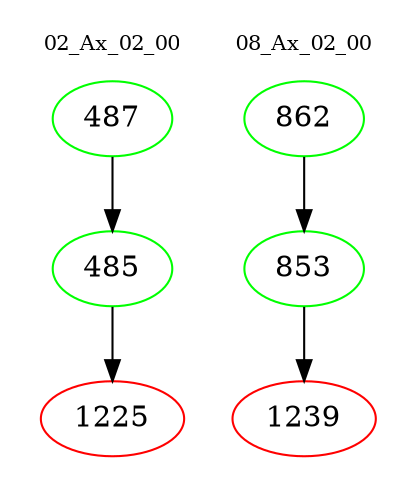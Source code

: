 digraph{
subgraph cluster_0 {
color = white
label = "02_Ax_02_00";
fontsize=10;
T0_487 [label="487", color="green"]
T0_487 -> T0_485 [color="black"]
T0_485 [label="485", color="green"]
T0_485 -> T0_1225 [color="black"]
T0_1225 [label="1225", color="red"]
}
subgraph cluster_1 {
color = white
label = "08_Ax_02_00";
fontsize=10;
T1_862 [label="862", color="green"]
T1_862 -> T1_853 [color="black"]
T1_853 [label="853", color="green"]
T1_853 -> T1_1239 [color="black"]
T1_1239 [label="1239", color="red"]
}
}

